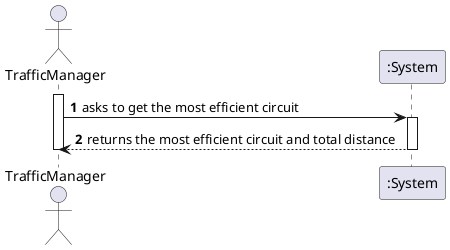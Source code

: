 @startuml
autonumber
actor TrafficManager as C

activate C
C -> ":System" : asks to get the most efficient circuit
activate ":System"

":System" --> C : returns the most efficient circuit and total distance
deactivate ":System"

deactivate C
@enduml